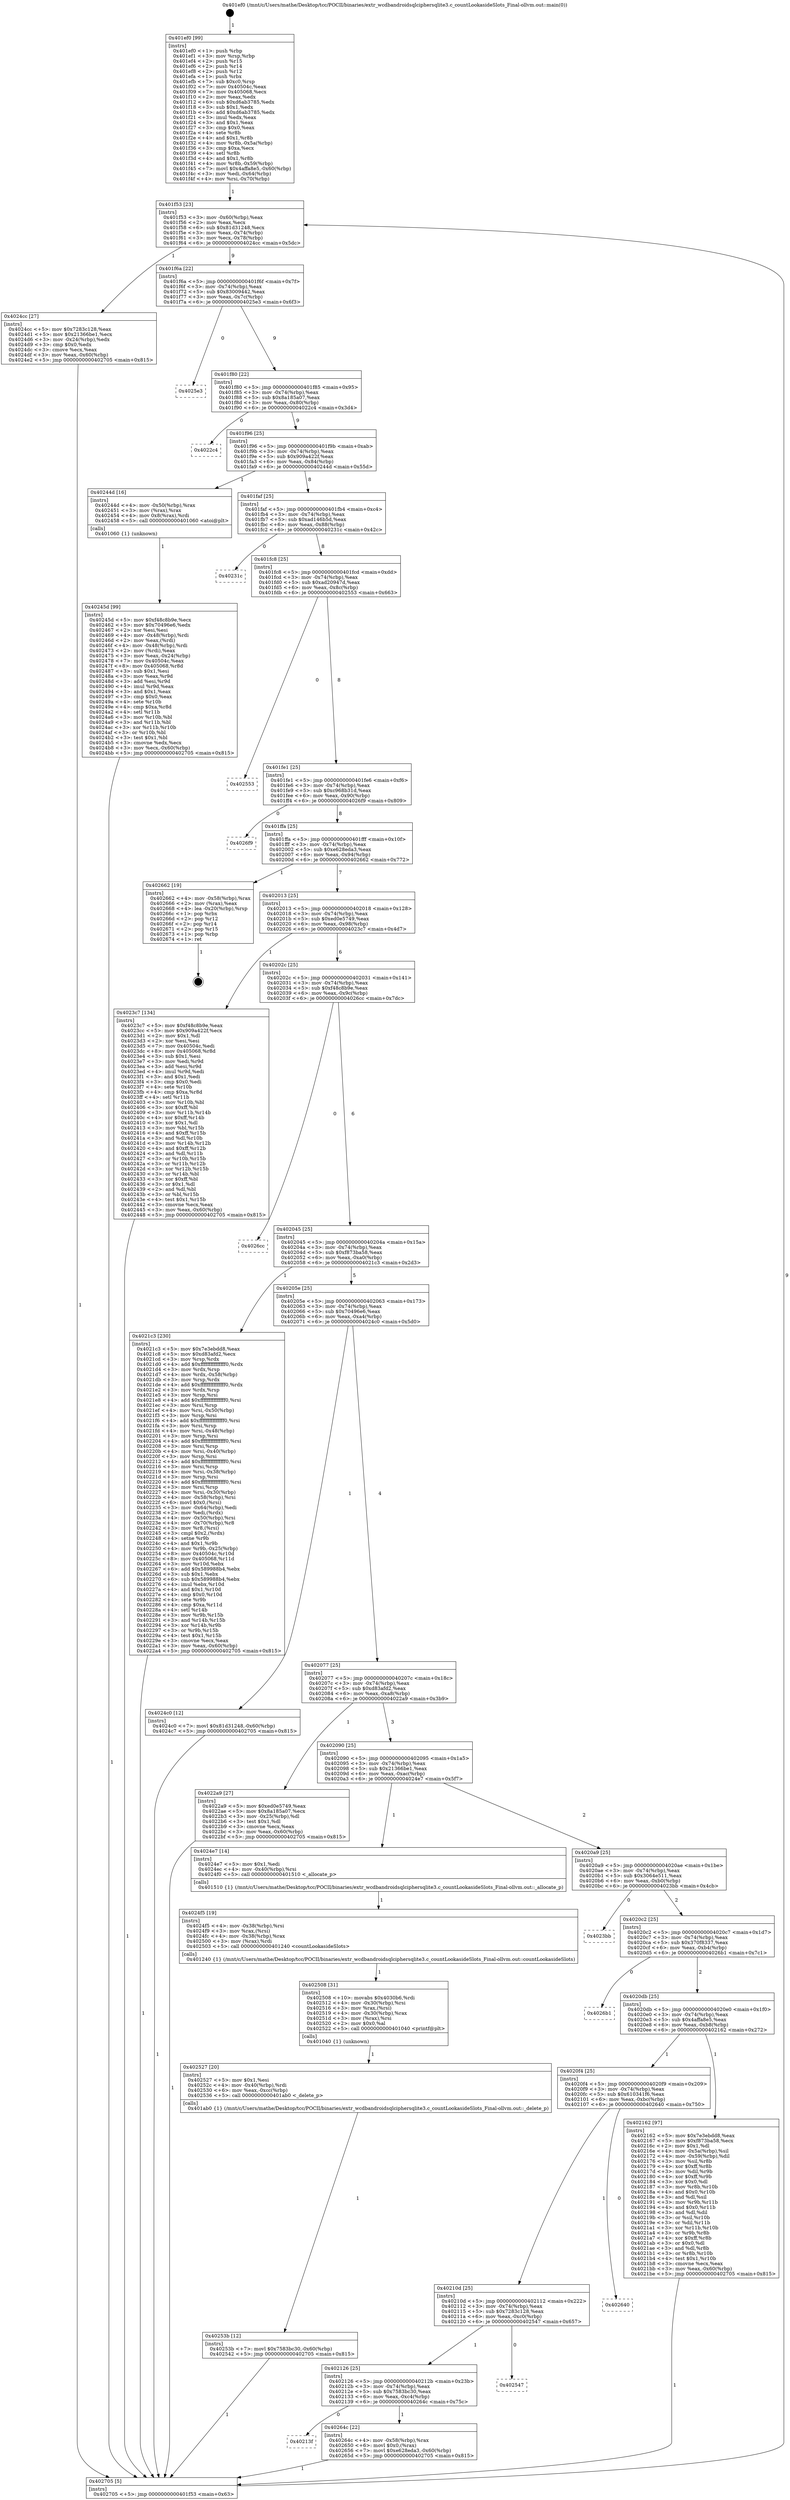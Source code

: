 digraph "0x401ef0" {
  label = "0x401ef0 (/mnt/c/Users/mathe/Desktop/tcc/POCII/binaries/extr_wcdbandroidsqlciphersqlite3.c_countLookasideSlots_Final-ollvm.out::main(0))"
  labelloc = "t"
  node[shape=record]

  Entry [label="",width=0.3,height=0.3,shape=circle,fillcolor=black,style=filled]
  "0x401f53" [label="{
     0x401f53 [23]\l
     | [instrs]\l
     &nbsp;&nbsp;0x401f53 \<+3\>: mov -0x60(%rbp),%eax\l
     &nbsp;&nbsp;0x401f56 \<+2\>: mov %eax,%ecx\l
     &nbsp;&nbsp;0x401f58 \<+6\>: sub $0x81d31248,%ecx\l
     &nbsp;&nbsp;0x401f5e \<+3\>: mov %eax,-0x74(%rbp)\l
     &nbsp;&nbsp;0x401f61 \<+3\>: mov %ecx,-0x78(%rbp)\l
     &nbsp;&nbsp;0x401f64 \<+6\>: je 00000000004024cc \<main+0x5dc\>\l
  }"]
  "0x4024cc" [label="{
     0x4024cc [27]\l
     | [instrs]\l
     &nbsp;&nbsp;0x4024cc \<+5\>: mov $0x7283c128,%eax\l
     &nbsp;&nbsp;0x4024d1 \<+5\>: mov $0x21366be1,%ecx\l
     &nbsp;&nbsp;0x4024d6 \<+3\>: mov -0x24(%rbp),%edx\l
     &nbsp;&nbsp;0x4024d9 \<+3\>: cmp $0x0,%edx\l
     &nbsp;&nbsp;0x4024dc \<+3\>: cmove %ecx,%eax\l
     &nbsp;&nbsp;0x4024df \<+3\>: mov %eax,-0x60(%rbp)\l
     &nbsp;&nbsp;0x4024e2 \<+5\>: jmp 0000000000402705 \<main+0x815\>\l
  }"]
  "0x401f6a" [label="{
     0x401f6a [22]\l
     | [instrs]\l
     &nbsp;&nbsp;0x401f6a \<+5\>: jmp 0000000000401f6f \<main+0x7f\>\l
     &nbsp;&nbsp;0x401f6f \<+3\>: mov -0x74(%rbp),%eax\l
     &nbsp;&nbsp;0x401f72 \<+5\>: sub $0x83009442,%eax\l
     &nbsp;&nbsp;0x401f77 \<+3\>: mov %eax,-0x7c(%rbp)\l
     &nbsp;&nbsp;0x401f7a \<+6\>: je 00000000004025e3 \<main+0x6f3\>\l
  }"]
  Exit [label="",width=0.3,height=0.3,shape=circle,fillcolor=black,style=filled,peripheries=2]
  "0x4025e3" [label="{
     0x4025e3\l
  }", style=dashed]
  "0x401f80" [label="{
     0x401f80 [22]\l
     | [instrs]\l
     &nbsp;&nbsp;0x401f80 \<+5\>: jmp 0000000000401f85 \<main+0x95\>\l
     &nbsp;&nbsp;0x401f85 \<+3\>: mov -0x74(%rbp),%eax\l
     &nbsp;&nbsp;0x401f88 \<+5\>: sub $0x8a185a07,%eax\l
     &nbsp;&nbsp;0x401f8d \<+3\>: mov %eax,-0x80(%rbp)\l
     &nbsp;&nbsp;0x401f90 \<+6\>: je 00000000004022c4 \<main+0x3d4\>\l
  }"]
  "0x40213f" [label="{
     0x40213f\l
  }", style=dashed]
  "0x4022c4" [label="{
     0x4022c4\l
  }", style=dashed]
  "0x401f96" [label="{
     0x401f96 [25]\l
     | [instrs]\l
     &nbsp;&nbsp;0x401f96 \<+5\>: jmp 0000000000401f9b \<main+0xab\>\l
     &nbsp;&nbsp;0x401f9b \<+3\>: mov -0x74(%rbp),%eax\l
     &nbsp;&nbsp;0x401f9e \<+5\>: sub $0x909a422f,%eax\l
     &nbsp;&nbsp;0x401fa3 \<+6\>: mov %eax,-0x84(%rbp)\l
     &nbsp;&nbsp;0x401fa9 \<+6\>: je 000000000040244d \<main+0x55d\>\l
  }"]
  "0x40264c" [label="{
     0x40264c [22]\l
     | [instrs]\l
     &nbsp;&nbsp;0x40264c \<+4\>: mov -0x58(%rbp),%rax\l
     &nbsp;&nbsp;0x402650 \<+6\>: movl $0x0,(%rax)\l
     &nbsp;&nbsp;0x402656 \<+7\>: movl $0xe628eda3,-0x60(%rbp)\l
     &nbsp;&nbsp;0x40265d \<+5\>: jmp 0000000000402705 \<main+0x815\>\l
  }"]
  "0x40244d" [label="{
     0x40244d [16]\l
     | [instrs]\l
     &nbsp;&nbsp;0x40244d \<+4\>: mov -0x50(%rbp),%rax\l
     &nbsp;&nbsp;0x402451 \<+3\>: mov (%rax),%rax\l
     &nbsp;&nbsp;0x402454 \<+4\>: mov 0x8(%rax),%rdi\l
     &nbsp;&nbsp;0x402458 \<+5\>: call 0000000000401060 \<atoi@plt\>\l
     | [calls]\l
     &nbsp;&nbsp;0x401060 \{1\} (unknown)\l
  }"]
  "0x401faf" [label="{
     0x401faf [25]\l
     | [instrs]\l
     &nbsp;&nbsp;0x401faf \<+5\>: jmp 0000000000401fb4 \<main+0xc4\>\l
     &nbsp;&nbsp;0x401fb4 \<+3\>: mov -0x74(%rbp),%eax\l
     &nbsp;&nbsp;0x401fb7 \<+5\>: sub $0xad146b5d,%eax\l
     &nbsp;&nbsp;0x401fbc \<+6\>: mov %eax,-0x88(%rbp)\l
     &nbsp;&nbsp;0x401fc2 \<+6\>: je 000000000040231c \<main+0x42c\>\l
  }"]
  "0x402126" [label="{
     0x402126 [25]\l
     | [instrs]\l
     &nbsp;&nbsp;0x402126 \<+5\>: jmp 000000000040212b \<main+0x23b\>\l
     &nbsp;&nbsp;0x40212b \<+3\>: mov -0x74(%rbp),%eax\l
     &nbsp;&nbsp;0x40212e \<+5\>: sub $0x7583bc30,%eax\l
     &nbsp;&nbsp;0x402133 \<+6\>: mov %eax,-0xc4(%rbp)\l
     &nbsp;&nbsp;0x402139 \<+6\>: je 000000000040264c \<main+0x75c\>\l
  }"]
  "0x40231c" [label="{
     0x40231c\l
  }", style=dashed]
  "0x401fc8" [label="{
     0x401fc8 [25]\l
     | [instrs]\l
     &nbsp;&nbsp;0x401fc8 \<+5\>: jmp 0000000000401fcd \<main+0xdd\>\l
     &nbsp;&nbsp;0x401fcd \<+3\>: mov -0x74(%rbp),%eax\l
     &nbsp;&nbsp;0x401fd0 \<+5\>: sub $0xad20947d,%eax\l
     &nbsp;&nbsp;0x401fd5 \<+6\>: mov %eax,-0x8c(%rbp)\l
     &nbsp;&nbsp;0x401fdb \<+6\>: je 0000000000402553 \<main+0x663\>\l
  }"]
  "0x402547" [label="{
     0x402547\l
  }", style=dashed]
  "0x402553" [label="{
     0x402553\l
  }", style=dashed]
  "0x401fe1" [label="{
     0x401fe1 [25]\l
     | [instrs]\l
     &nbsp;&nbsp;0x401fe1 \<+5\>: jmp 0000000000401fe6 \<main+0xf6\>\l
     &nbsp;&nbsp;0x401fe6 \<+3\>: mov -0x74(%rbp),%eax\l
     &nbsp;&nbsp;0x401fe9 \<+5\>: sub $0xc968b31d,%eax\l
     &nbsp;&nbsp;0x401fee \<+6\>: mov %eax,-0x90(%rbp)\l
     &nbsp;&nbsp;0x401ff4 \<+6\>: je 00000000004026f9 \<main+0x809\>\l
  }"]
  "0x40210d" [label="{
     0x40210d [25]\l
     | [instrs]\l
     &nbsp;&nbsp;0x40210d \<+5\>: jmp 0000000000402112 \<main+0x222\>\l
     &nbsp;&nbsp;0x402112 \<+3\>: mov -0x74(%rbp),%eax\l
     &nbsp;&nbsp;0x402115 \<+5\>: sub $0x7283c128,%eax\l
     &nbsp;&nbsp;0x40211a \<+6\>: mov %eax,-0xc0(%rbp)\l
     &nbsp;&nbsp;0x402120 \<+6\>: je 0000000000402547 \<main+0x657\>\l
  }"]
  "0x4026f9" [label="{
     0x4026f9\l
  }", style=dashed]
  "0x401ffa" [label="{
     0x401ffa [25]\l
     | [instrs]\l
     &nbsp;&nbsp;0x401ffa \<+5\>: jmp 0000000000401fff \<main+0x10f\>\l
     &nbsp;&nbsp;0x401fff \<+3\>: mov -0x74(%rbp),%eax\l
     &nbsp;&nbsp;0x402002 \<+5\>: sub $0xe628eda3,%eax\l
     &nbsp;&nbsp;0x402007 \<+6\>: mov %eax,-0x94(%rbp)\l
     &nbsp;&nbsp;0x40200d \<+6\>: je 0000000000402662 \<main+0x772\>\l
  }"]
  "0x402640" [label="{
     0x402640\l
  }", style=dashed]
  "0x402662" [label="{
     0x402662 [19]\l
     | [instrs]\l
     &nbsp;&nbsp;0x402662 \<+4\>: mov -0x58(%rbp),%rax\l
     &nbsp;&nbsp;0x402666 \<+2\>: mov (%rax),%eax\l
     &nbsp;&nbsp;0x402668 \<+4\>: lea -0x20(%rbp),%rsp\l
     &nbsp;&nbsp;0x40266c \<+1\>: pop %rbx\l
     &nbsp;&nbsp;0x40266d \<+2\>: pop %r12\l
     &nbsp;&nbsp;0x40266f \<+2\>: pop %r14\l
     &nbsp;&nbsp;0x402671 \<+2\>: pop %r15\l
     &nbsp;&nbsp;0x402673 \<+1\>: pop %rbp\l
     &nbsp;&nbsp;0x402674 \<+1\>: ret\l
  }"]
  "0x402013" [label="{
     0x402013 [25]\l
     | [instrs]\l
     &nbsp;&nbsp;0x402013 \<+5\>: jmp 0000000000402018 \<main+0x128\>\l
     &nbsp;&nbsp;0x402018 \<+3\>: mov -0x74(%rbp),%eax\l
     &nbsp;&nbsp;0x40201b \<+5\>: sub $0xed0e5749,%eax\l
     &nbsp;&nbsp;0x402020 \<+6\>: mov %eax,-0x98(%rbp)\l
     &nbsp;&nbsp;0x402026 \<+6\>: je 00000000004023c7 \<main+0x4d7\>\l
  }"]
  "0x40253b" [label="{
     0x40253b [12]\l
     | [instrs]\l
     &nbsp;&nbsp;0x40253b \<+7\>: movl $0x7583bc30,-0x60(%rbp)\l
     &nbsp;&nbsp;0x402542 \<+5\>: jmp 0000000000402705 \<main+0x815\>\l
  }"]
  "0x4023c7" [label="{
     0x4023c7 [134]\l
     | [instrs]\l
     &nbsp;&nbsp;0x4023c7 \<+5\>: mov $0xf48c8b9e,%eax\l
     &nbsp;&nbsp;0x4023cc \<+5\>: mov $0x909a422f,%ecx\l
     &nbsp;&nbsp;0x4023d1 \<+2\>: mov $0x1,%dl\l
     &nbsp;&nbsp;0x4023d3 \<+2\>: xor %esi,%esi\l
     &nbsp;&nbsp;0x4023d5 \<+7\>: mov 0x40504c,%edi\l
     &nbsp;&nbsp;0x4023dc \<+8\>: mov 0x405068,%r8d\l
     &nbsp;&nbsp;0x4023e4 \<+3\>: sub $0x1,%esi\l
     &nbsp;&nbsp;0x4023e7 \<+3\>: mov %edi,%r9d\l
     &nbsp;&nbsp;0x4023ea \<+3\>: add %esi,%r9d\l
     &nbsp;&nbsp;0x4023ed \<+4\>: imul %r9d,%edi\l
     &nbsp;&nbsp;0x4023f1 \<+3\>: and $0x1,%edi\l
     &nbsp;&nbsp;0x4023f4 \<+3\>: cmp $0x0,%edi\l
     &nbsp;&nbsp;0x4023f7 \<+4\>: sete %r10b\l
     &nbsp;&nbsp;0x4023fb \<+4\>: cmp $0xa,%r8d\l
     &nbsp;&nbsp;0x4023ff \<+4\>: setl %r11b\l
     &nbsp;&nbsp;0x402403 \<+3\>: mov %r10b,%bl\l
     &nbsp;&nbsp;0x402406 \<+3\>: xor $0xff,%bl\l
     &nbsp;&nbsp;0x402409 \<+3\>: mov %r11b,%r14b\l
     &nbsp;&nbsp;0x40240c \<+4\>: xor $0xff,%r14b\l
     &nbsp;&nbsp;0x402410 \<+3\>: xor $0x1,%dl\l
     &nbsp;&nbsp;0x402413 \<+3\>: mov %bl,%r15b\l
     &nbsp;&nbsp;0x402416 \<+4\>: and $0xff,%r15b\l
     &nbsp;&nbsp;0x40241a \<+3\>: and %dl,%r10b\l
     &nbsp;&nbsp;0x40241d \<+3\>: mov %r14b,%r12b\l
     &nbsp;&nbsp;0x402420 \<+4\>: and $0xff,%r12b\l
     &nbsp;&nbsp;0x402424 \<+3\>: and %dl,%r11b\l
     &nbsp;&nbsp;0x402427 \<+3\>: or %r10b,%r15b\l
     &nbsp;&nbsp;0x40242a \<+3\>: or %r11b,%r12b\l
     &nbsp;&nbsp;0x40242d \<+3\>: xor %r12b,%r15b\l
     &nbsp;&nbsp;0x402430 \<+3\>: or %r14b,%bl\l
     &nbsp;&nbsp;0x402433 \<+3\>: xor $0xff,%bl\l
     &nbsp;&nbsp;0x402436 \<+3\>: or $0x1,%dl\l
     &nbsp;&nbsp;0x402439 \<+2\>: and %dl,%bl\l
     &nbsp;&nbsp;0x40243b \<+3\>: or %bl,%r15b\l
     &nbsp;&nbsp;0x40243e \<+4\>: test $0x1,%r15b\l
     &nbsp;&nbsp;0x402442 \<+3\>: cmovne %ecx,%eax\l
     &nbsp;&nbsp;0x402445 \<+3\>: mov %eax,-0x60(%rbp)\l
     &nbsp;&nbsp;0x402448 \<+5\>: jmp 0000000000402705 \<main+0x815\>\l
  }"]
  "0x40202c" [label="{
     0x40202c [25]\l
     | [instrs]\l
     &nbsp;&nbsp;0x40202c \<+5\>: jmp 0000000000402031 \<main+0x141\>\l
     &nbsp;&nbsp;0x402031 \<+3\>: mov -0x74(%rbp),%eax\l
     &nbsp;&nbsp;0x402034 \<+5\>: sub $0xf48c8b9e,%eax\l
     &nbsp;&nbsp;0x402039 \<+6\>: mov %eax,-0x9c(%rbp)\l
     &nbsp;&nbsp;0x40203f \<+6\>: je 00000000004026cc \<main+0x7dc\>\l
  }"]
  "0x402527" [label="{
     0x402527 [20]\l
     | [instrs]\l
     &nbsp;&nbsp;0x402527 \<+5\>: mov $0x1,%esi\l
     &nbsp;&nbsp;0x40252c \<+4\>: mov -0x40(%rbp),%rdi\l
     &nbsp;&nbsp;0x402530 \<+6\>: mov %eax,-0xcc(%rbp)\l
     &nbsp;&nbsp;0x402536 \<+5\>: call 0000000000401ab0 \<_delete_p\>\l
     | [calls]\l
     &nbsp;&nbsp;0x401ab0 \{1\} (/mnt/c/Users/mathe/Desktop/tcc/POCII/binaries/extr_wcdbandroidsqlciphersqlite3.c_countLookasideSlots_Final-ollvm.out::_delete_p)\l
  }"]
  "0x4026cc" [label="{
     0x4026cc\l
  }", style=dashed]
  "0x402045" [label="{
     0x402045 [25]\l
     | [instrs]\l
     &nbsp;&nbsp;0x402045 \<+5\>: jmp 000000000040204a \<main+0x15a\>\l
     &nbsp;&nbsp;0x40204a \<+3\>: mov -0x74(%rbp),%eax\l
     &nbsp;&nbsp;0x40204d \<+5\>: sub $0xf873ba58,%eax\l
     &nbsp;&nbsp;0x402052 \<+6\>: mov %eax,-0xa0(%rbp)\l
     &nbsp;&nbsp;0x402058 \<+6\>: je 00000000004021c3 \<main+0x2d3\>\l
  }"]
  "0x402508" [label="{
     0x402508 [31]\l
     | [instrs]\l
     &nbsp;&nbsp;0x402508 \<+10\>: movabs $0x4030b6,%rdi\l
     &nbsp;&nbsp;0x402512 \<+4\>: mov -0x30(%rbp),%rsi\l
     &nbsp;&nbsp;0x402516 \<+3\>: mov %rax,(%rsi)\l
     &nbsp;&nbsp;0x402519 \<+4\>: mov -0x30(%rbp),%rax\l
     &nbsp;&nbsp;0x40251d \<+3\>: mov (%rax),%rsi\l
     &nbsp;&nbsp;0x402520 \<+2\>: mov $0x0,%al\l
     &nbsp;&nbsp;0x402522 \<+5\>: call 0000000000401040 \<printf@plt\>\l
     | [calls]\l
     &nbsp;&nbsp;0x401040 \{1\} (unknown)\l
  }"]
  "0x4021c3" [label="{
     0x4021c3 [230]\l
     | [instrs]\l
     &nbsp;&nbsp;0x4021c3 \<+5\>: mov $0x7e3ebdd8,%eax\l
     &nbsp;&nbsp;0x4021c8 \<+5\>: mov $0xd83afd2,%ecx\l
     &nbsp;&nbsp;0x4021cd \<+3\>: mov %rsp,%rdx\l
     &nbsp;&nbsp;0x4021d0 \<+4\>: add $0xfffffffffffffff0,%rdx\l
     &nbsp;&nbsp;0x4021d4 \<+3\>: mov %rdx,%rsp\l
     &nbsp;&nbsp;0x4021d7 \<+4\>: mov %rdx,-0x58(%rbp)\l
     &nbsp;&nbsp;0x4021db \<+3\>: mov %rsp,%rdx\l
     &nbsp;&nbsp;0x4021de \<+4\>: add $0xfffffffffffffff0,%rdx\l
     &nbsp;&nbsp;0x4021e2 \<+3\>: mov %rdx,%rsp\l
     &nbsp;&nbsp;0x4021e5 \<+3\>: mov %rsp,%rsi\l
     &nbsp;&nbsp;0x4021e8 \<+4\>: add $0xfffffffffffffff0,%rsi\l
     &nbsp;&nbsp;0x4021ec \<+3\>: mov %rsi,%rsp\l
     &nbsp;&nbsp;0x4021ef \<+4\>: mov %rsi,-0x50(%rbp)\l
     &nbsp;&nbsp;0x4021f3 \<+3\>: mov %rsp,%rsi\l
     &nbsp;&nbsp;0x4021f6 \<+4\>: add $0xfffffffffffffff0,%rsi\l
     &nbsp;&nbsp;0x4021fa \<+3\>: mov %rsi,%rsp\l
     &nbsp;&nbsp;0x4021fd \<+4\>: mov %rsi,-0x48(%rbp)\l
     &nbsp;&nbsp;0x402201 \<+3\>: mov %rsp,%rsi\l
     &nbsp;&nbsp;0x402204 \<+4\>: add $0xfffffffffffffff0,%rsi\l
     &nbsp;&nbsp;0x402208 \<+3\>: mov %rsi,%rsp\l
     &nbsp;&nbsp;0x40220b \<+4\>: mov %rsi,-0x40(%rbp)\l
     &nbsp;&nbsp;0x40220f \<+3\>: mov %rsp,%rsi\l
     &nbsp;&nbsp;0x402212 \<+4\>: add $0xfffffffffffffff0,%rsi\l
     &nbsp;&nbsp;0x402216 \<+3\>: mov %rsi,%rsp\l
     &nbsp;&nbsp;0x402219 \<+4\>: mov %rsi,-0x38(%rbp)\l
     &nbsp;&nbsp;0x40221d \<+3\>: mov %rsp,%rsi\l
     &nbsp;&nbsp;0x402220 \<+4\>: add $0xfffffffffffffff0,%rsi\l
     &nbsp;&nbsp;0x402224 \<+3\>: mov %rsi,%rsp\l
     &nbsp;&nbsp;0x402227 \<+4\>: mov %rsi,-0x30(%rbp)\l
     &nbsp;&nbsp;0x40222b \<+4\>: mov -0x58(%rbp),%rsi\l
     &nbsp;&nbsp;0x40222f \<+6\>: movl $0x0,(%rsi)\l
     &nbsp;&nbsp;0x402235 \<+3\>: mov -0x64(%rbp),%edi\l
     &nbsp;&nbsp;0x402238 \<+2\>: mov %edi,(%rdx)\l
     &nbsp;&nbsp;0x40223a \<+4\>: mov -0x50(%rbp),%rsi\l
     &nbsp;&nbsp;0x40223e \<+4\>: mov -0x70(%rbp),%r8\l
     &nbsp;&nbsp;0x402242 \<+3\>: mov %r8,(%rsi)\l
     &nbsp;&nbsp;0x402245 \<+3\>: cmpl $0x2,(%rdx)\l
     &nbsp;&nbsp;0x402248 \<+4\>: setne %r9b\l
     &nbsp;&nbsp;0x40224c \<+4\>: and $0x1,%r9b\l
     &nbsp;&nbsp;0x402250 \<+4\>: mov %r9b,-0x25(%rbp)\l
     &nbsp;&nbsp;0x402254 \<+8\>: mov 0x40504c,%r10d\l
     &nbsp;&nbsp;0x40225c \<+8\>: mov 0x405068,%r11d\l
     &nbsp;&nbsp;0x402264 \<+3\>: mov %r10d,%ebx\l
     &nbsp;&nbsp;0x402267 \<+6\>: add $0x589988b4,%ebx\l
     &nbsp;&nbsp;0x40226d \<+3\>: sub $0x1,%ebx\l
     &nbsp;&nbsp;0x402270 \<+6\>: sub $0x589988b4,%ebx\l
     &nbsp;&nbsp;0x402276 \<+4\>: imul %ebx,%r10d\l
     &nbsp;&nbsp;0x40227a \<+4\>: and $0x1,%r10d\l
     &nbsp;&nbsp;0x40227e \<+4\>: cmp $0x0,%r10d\l
     &nbsp;&nbsp;0x402282 \<+4\>: sete %r9b\l
     &nbsp;&nbsp;0x402286 \<+4\>: cmp $0xa,%r11d\l
     &nbsp;&nbsp;0x40228a \<+4\>: setl %r14b\l
     &nbsp;&nbsp;0x40228e \<+3\>: mov %r9b,%r15b\l
     &nbsp;&nbsp;0x402291 \<+3\>: and %r14b,%r15b\l
     &nbsp;&nbsp;0x402294 \<+3\>: xor %r14b,%r9b\l
     &nbsp;&nbsp;0x402297 \<+3\>: or %r9b,%r15b\l
     &nbsp;&nbsp;0x40229a \<+4\>: test $0x1,%r15b\l
     &nbsp;&nbsp;0x40229e \<+3\>: cmovne %ecx,%eax\l
     &nbsp;&nbsp;0x4022a1 \<+3\>: mov %eax,-0x60(%rbp)\l
     &nbsp;&nbsp;0x4022a4 \<+5\>: jmp 0000000000402705 \<main+0x815\>\l
  }"]
  "0x40205e" [label="{
     0x40205e [25]\l
     | [instrs]\l
     &nbsp;&nbsp;0x40205e \<+5\>: jmp 0000000000402063 \<main+0x173\>\l
     &nbsp;&nbsp;0x402063 \<+3\>: mov -0x74(%rbp),%eax\l
     &nbsp;&nbsp;0x402066 \<+5\>: sub $0x70496e6,%eax\l
     &nbsp;&nbsp;0x40206b \<+6\>: mov %eax,-0xa4(%rbp)\l
     &nbsp;&nbsp;0x402071 \<+6\>: je 00000000004024c0 \<main+0x5d0\>\l
  }"]
  "0x4024f5" [label="{
     0x4024f5 [19]\l
     | [instrs]\l
     &nbsp;&nbsp;0x4024f5 \<+4\>: mov -0x38(%rbp),%rsi\l
     &nbsp;&nbsp;0x4024f9 \<+3\>: mov %rax,(%rsi)\l
     &nbsp;&nbsp;0x4024fc \<+4\>: mov -0x38(%rbp),%rax\l
     &nbsp;&nbsp;0x402500 \<+3\>: mov (%rax),%rdi\l
     &nbsp;&nbsp;0x402503 \<+5\>: call 0000000000401240 \<countLookasideSlots\>\l
     | [calls]\l
     &nbsp;&nbsp;0x401240 \{1\} (/mnt/c/Users/mathe/Desktop/tcc/POCII/binaries/extr_wcdbandroidsqlciphersqlite3.c_countLookasideSlots_Final-ollvm.out::countLookasideSlots)\l
  }"]
  "0x4024c0" [label="{
     0x4024c0 [12]\l
     | [instrs]\l
     &nbsp;&nbsp;0x4024c0 \<+7\>: movl $0x81d31248,-0x60(%rbp)\l
     &nbsp;&nbsp;0x4024c7 \<+5\>: jmp 0000000000402705 \<main+0x815\>\l
  }"]
  "0x402077" [label="{
     0x402077 [25]\l
     | [instrs]\l
     &nbsp;&nbsp;0x402077 \<+5\>: jmp 000000000040207c \<main+0x18c\>\l
     &nbsp;&nbsp;0x40207c \<+3\>: mov -0x74(%rbp),%eax\l
     &nbsp;&nbsp;0x40207f \<+5\>: sub $0xd83afd2,%eax\l
     &nbsp;&nbsp;0x402084 \<+6\>: mov %eax,-0xa8(%rbp)\l
     &nbsp;&nbsp;0x40208a \<+6\>: je 00000000004022a9 \<main+0x3b9\>\l
  }"]
  "0x40245d" [label="{
     0x40245d [99]\l
     | [instrs]\l
     &nbsp;&nbsp;0x40245d \<+5\>: mov $0xf48c8b9e,%ecx\l
     &nbsp;&nbsp;0x402462 \<+5\>: mov $0x70496e6,%edx\l
     &nbsp;&nbsp;0x402467 \<+2\>: xor %esi,%esi\l
     &nbsp;&nbsp;0x402469 \<+4\>: mov -0x48(%rbp),%rdi\l
     &nbsp;&nbsp;0x40246d \<+2\>: mov %eax,(%rdi)\l
     &nbsp;&nbsp;0x40246f \<+4\>: mov -0x48(%rbp),%rdi\l
     &nbsp;&nbsp;0x402473 \<+2\>: mov (%rdi),%eax\l
     &nbsp;&nbsp;0x402475 \<+3\>: mov %eax,-0x24(%rbp)\l
     &nbsp;&nbsp;0x402478 \<+7\>: mov 0x40504c,%eax\l
     &nbsp;&nbsp;0x40247f \<+8\>: mov 0x405068,%r8d\l
     &nbsp;&nbsp;0x402487 \<+3\>: sub $0x1,%esi\l
     &nbsp;&nbsp;0x40248a \<+3\>: mov %eax,%r9d\l
     &nbsp;&nbsp;0x40248d \<+3\>: add %esi,%r9d\l
     &nbsp;&nbsp;0x402490 \<+4\>: imul %r9d,%eax\l
     &nbsp;&nbsp;0x402494 \<+3\>: and $0x1,%eax\l
     &nbsp;&nbsp;0x402497 \<+3\>: cmp $0x0,%eax\l
     &nbsp;&nbsp;0x40249a \<+4\>: sete %r10b\l
     &nbsp;&nbsp;0x40249e \<+4\>: cmp $0xa,%r8d\l
     &nbsp;&nbsp;0x4024a2 \<+4\>: setl %r11b\l
     &nbsp;&nbsp;0x4024a6 \<+3\>: mov %r10b,%bl\l
     &nbsp;&nbsp;0x4024a9 \<+3\>: and %r11b,%bl\l
     &nbsp;&nbsp;0x4024ac \<+3\>: xor %r11b,%r10b\l
     &nbsp;&nbsp;0x4024af \<+3\>: or %r10b,%bl\l
     &nbsp;&nbsp;0x4024b2 \<+3\>: test $0x1,%bl\l
     &nbsp;&nbsp;0x4024b5 \<+3\>: cmovne %edx,%ecx\l
     &nbsp;&nbsp;0x4024b8 \<+3\>: mov %ecx,-0x60(%rbp)\l
     &nbsp;&nbsp;0x4024bb \<+5\>: jmp 0000000000402705 \<main+0x815\>\l
  }"]
  "0x4022a9" [label="{
     0x4022a9 [27]\l
     | [instrs]\l
     &nbsp;&nbsp;0x4022a9 \<+5\>: mov $0xed0e5749,%eax\l
     &nbsp;&nbsp;0x4022ae \<+5\>: mov $0x8a185a07,%ecx\l
     &nbsp;&nbsp;0x4022b3 \<+3\>: mov -0x25(%rbp),%dl\l
     &nbsp;&nbsp;0x4022b6 \<+3\>: test $0x1,%dl\l
     &nbsp;&nbsp;0x4022b9 \<+3\>: cmovne %ecx,%eax\l
     &nbsp;&nbsp;0x4022bc \<+3\>: mov %eax,-0x60(%rbp)\l
     &nbsp;&nbsp;0x4022bf \<+5\>: jmp 0000000000402705 \<main+0x815\>\l
  }"]
  "0x402090" [label="{
     0x402090 [25]\l
     | [instrs]\l
     &nbsp;&nbsp;0x402090 \<+5\>: jmp 0000000000402095 \<main+0x1a5\>\l
     &nbsp;&nbsp;0x402095 \<+3\>: mov -0x74(%rbp),%eax\l
     &nbsp;&nbsp;0x402098 \<+5\>: sub $0x21366be1,%eax\l
     &nbsp;&nbsp;0x40209d \<+6\>: mov %eax,-0xac(%rbp)\l
     &nbsp;&nbsp;0x4020a3 \<+6\>: je 00000000004024e7 \<main+0x5f7\>\l
  }"]
  "0x401ef0" [label="{
     0x401ef0 [99]\l
     | [instrs]\l
     &nbsp;&nbsp;0x401ef0 \<+1\>: push %rbp\l
     &nbsp;&nbsp;0x401ef1 \<+3\>: mov %rsp,%rbp\l
     &nbsp;&nbsp;0x401ef4 \<+2\>: push %r15\l
     &nbsp;&nbsp;0x401ef6 \<+2\>: push %r14\l
     &nbsp;&nbsp;0x401ef8 \<+2\>: push %r12\l
     &nbsp;&nbsp;0x401efa \<+1\>: push %rbx\l
     &nbsp;&nbsp;0x401efb \<+7\>: sub $0xc0,%rsp\l
     &nbsp;&nbsp;0x401f02 \<+7\>: mov 0x40504c,%eax\l
     &nbsp;&nbsp;0x401f09 \<+7\>: mov 0x405068,%ecx\l
     &nbsp;&nbsp;0x401f10 \<+2\>: mov %eax,%edx\l
     &nbsp;&nbsp;0x401f12 \<+6\>: sub $0xd6ab3785,%edx\l
     &nbsp;&nbsp;0x401f18 \<+3\>: sub $0x1,%edx\l
     &nbsp;&nbsp;0x401f1b \<+6\>: add $0xd6ab3785,%edx\l
     &nbsp;&nbsp;0x401f21 \<+3\>: imul %edx,%eax\l
     &nbsp;&nbsp;0x401f24 \<+3\>: and $0x1,%eax\l
     &nbsp;&nbsp;0x401f27 \<+3\>: cmp $0x0,%eax\l
     &nbsp;&nbsp;0x401f2a \<+4\>: sete %r8b\l
     &nbsp;&nbsp;0x401f2e \<+4\>: and $0x1,%r8b\l
     &nbsp;&nbsp;0x401f32 \<+4\>: mov %r8b,-0x5a(%rbp)\l
     &nbsp;&nbsp;0x401f36 \<+3\>: cmp $0xa,%ecx\l
     &nbsp;&nbsp;0x401f39 \<+4\>: setl %r8b\l
     &nbsp;&nbsp;0x401f3d \<+4\>: and $0x1,%r8b\l
     &nbsp;&nbsp;0x401f41 \<+4\>: mov %r8b,-0x59(%rbp)\l
     &nbsp;&nbsp;0x401f45 \<+7\>: movl $0x4affa8e5,-0x60(%rbp)\l
     &nbsp;&nbsp;0x401f4c \<+3\>: mov %edi,-0x64(%rbp)\l
     &nbsp;&nbsp;0x401f4f \<+4\>: mov %rsi,-0x70(%rbp)\l
  }"]
  "0x4024e7" [label="{
     0x4024e7 [14]\l
     | [instrs]\l
     &nbsp;&nbsp;0x4024e7 \<+5\>: mov $0x1,%edi\l
     &nbsp;&nbsp;0x4024ec \<+4\>: mov -0x40(%rbp),%rsi\l
     &nbsp;&nbsp;0x4024f0 \<+5\>: call 0000000000401510 \<_allocate_p\>\l
     | [calls]\l
     &nbsp;&nbsp;0x401510 \{1\} (/mnt/c/Users/mathe/Desktop/tcc/POCII/binaries/extr_wcdbandroidsqlciphersqlite3.c_countLookasideSlots_Final-ollvm.out::_allocate_p)\l
  }"]
  "0x4020a9" [label="{
     0x4020a9 [25]\l
     | [instrs]\l
     &nbsp;&nbsp;0x4020a9 \<+5\>: jmp 00000000004020ae \<main+0x1be\>\l
     &nbsp;&nbsp;0x4020ae \<+3\>: mov -0x74(%rbp),%eax\l
     &nbsp;&nbsp;0x4020b1 \<+5\>: sub $0x3064e511,%eax\l
     &nbsp;&nbsp;0x4020b6 \<+6\>: mov %eax,-0xb0(%rbp)\l
     &nbsp;&nbsp;0x4020bc \<+6\>: je 00000000004023bb \<main+0x4cb\>\l
  }"]
  "0x402705" [label="{
     0x402705 [5]\l
     | [instrs]\l
     &nbsp;&nbsp;0x402705 \<+5\>: jmp 0000000000401f53 \<main+0x63\>\l
  }"]
  "0x4023bb" [label="{
     0x4023bb\l
  }", style=dashed]
  "0x4020c2" [label="{
     0x4020c2 [25]\l
     | [instrs]\l
     &nbsp;&nbsp;0x4020c2 \<+5\>: jmp 00000000004020c7 \<main+0x1d7\>\l
     &nbsp;&nbsp;0x4020c7 \<+3\>: mov -0x74(%rbp),%eax\l
     &nbsp;&nbsp;0x4020ca \<+5\>: sub $0x370f8337,%eax\l
     &nbsp;&nbsp;0x4020cf \<+6\>: mov %eax,-0xb4(%rbp)\l
     &nbsp;&nbsp;0x4020d5 \<+6\>: je 00000000004026b1 \<main+0x7c1\>\l
  }"]
  "0x4020f4" [label="{
     0x4020f4 [25]\l
     | [instrs]\l
     &nbsp;&nbsp;0x4020f4 \<+5\>: jmp 00000000004020f9 \<main+0x209\>\l
     &nbsp;&nbsp;0x4020f9 \<+3\>: mov -0x74(%rbp),%eax\l
     &nbsp;&nbsp;0x4020fc \<+5\>: sub $0x610341f6,%eax\l
     &nbsp;&nbsp;0x402101 \<+6\>: mov %eax,-0xbc(%rbp)\l
     &nbsp;&nbsp;0x402107 \<+6\>: je 0000000000402640 \<main+0x750\>\l
  }"]
  "0x4026b1" [label="{
     0x4026b1\l
  }", style=dashed]
  "0x4020db" [label="{
     0x4020db [25]\l
     | [instrs]\l
     &nbsp;&nbsp;0x4020db \<+5\>: jmp 00000000004020e0 \<main+0x1f0\>\l
     &nbsp;&nbsp;0x4020e0 \<+3\>: mov -0x74(%rbp),%eax\l
     &nbsp;&nbsp;0x4020e3 \<+5\>: sub $0x4affa8e5,%eax\l
     &nbsp;&nbsp;0x4020e8 \<+6\>: mov %eax,-0xb8(%rbp)\l
     &nbsp;&nbsp;0x4020ee \<+6\>: je 0000000000402162 \<main+0x272\>\l
  }"]
  "0x402162" [label="{
     0x402162 [97]\l
     | [instrs]\l
     &nbsp;&nbsp;0x402162 \<+5\>: mov $0x7e3ebdd8,%eax\l
     &nbsp;&nbsp;0x402167 \<+5\>: mov $0xf873ba58,%ecx\l
     &nbsp;&nbsp;0x40216c \<+2\>: mov $0x1,%dl\l
     &nbsp;&nbsp;0x40216e \<+4\>: mov -0x5a(%rbp),%sil\l
     &nbsp;&nbsp;0x402172 \<+4\>: mov -0x59(%rbp),%dil\l
     &nbsp;&nbsp;0x402176 \<+3\>: mov %sil,%r8b\l
     &nbsp;&nbsp;0x402179 \<+4\>: xor $0xff,%r8b\l
     &nbsp;&nbsp;0x40217d \<+3\>: mov %dil,%r9b\l
     &nbsp;&nbsp;0x402180 \<+4\>: xor $0xff,%r9b\l
     &nbsp;&nbsp;0x402184 \<+3\>: xor $0x0,%dl\l
     &nbsp;&nbsp;0x402187 \<+3\>: mov %r8b,%r10b\l
     &nbsp;&nbsp;0x40218a \<+4\>: and $0x0,%r10b\l
     &nbsp;&nbsp;0x40218e \<+3\>: and %dl,%sil\l
     &nbsp;&nbsp;0x402191 \<+3\>: mov %r9b,%r11b\l
     &nbsp;&nbsp;0x402194 \<+4\>: and $0x0,%r11b\l
     &nbsp;&nbsp;0x402198 \<+3\>: and %dl,%dil\l
     &nbsp;&nbsp;0x40219b \<+3\>: or %sil,%r10b\l
     &nbsp;&nbsp;0x40219e \<+3\>: or %dil,%r11b\l
     &nbsp;&nbsp;0x4021a1 \<+3\>: xor %r11b,%r10b\l
     &nbsp;&nbsp;0x4021a4 \<+3\>: or %r9b,%r8b\l
     &nbsp;&nbsp;0x4021a7 \<+4\>: xor $0xff,%r8b\l
     &nbsp;&nbsp;0x4021ab \<+3\>: or $0x0,%dl\l
     &nbsp;&nbsp;0x4021ae \<+3\>: and %dl,%r8b\l
     &nbsp;&nbsp;0x4021b1 \<+3\>: or %r8b,%r10b\l
     &nbsp;&nbsp;0x4021b4 \<+4\>: test $0x1,%r10b\l
     &nbsp;&nbsp;0x4021b8 \<+3\>: cmovne %ecx,%eax\l
     &nbsp;&nbsp;0x4021bb \<+3\>: mov %eax,-0x60(%rbp)\l
     &nbsp;&nbsp;0x4021be \<+5\>: jmp 0000000000402705 \<main+0x815\>\l
  }"]
  Entry -> "0x401ef0" [label=" 1"]
  "0x401f53" -> "0x4024cc" [label=" 1"]
  "0x401f53" -> "0x401f6a" [label=" 9"]
  "0x402662" -> Exit [label=" 1"]
  "0x401f6a" -> "0x4025e3" [label=" 0"]
  "0x401f6a" -> "0x401f80" [label=" 9"]
  "0x40264c" -> "0x402705" [label=" 1"]
  "0x401f80" -> "0x4022c4" [label=" 0"]
  "0x401f80" -> "0x401f96" [label=" 9"]
  "0x402126" -> "0x40213f" [label=" 0"]
  "0x401f96" -> "0x40244d" [label=" 1"]
  "0x401f96" -> "0x401faf" [label=" 8"]
  "0x402126" -> "0x40264c" [label=" 1"]
  "0x401faf" -> "0x40231c" [label=" 0"]
  "0x401faf" -> "0x401fc8" [label=" 8"]
  "0x40210d" -> "0x402126" [label=" 1"]
  "0x401fc8" -> "0x402553" [label=" 0"]
  "0x401fc8" -> "0x401fe1" [label=" 8"]
  "0x40210d" -> "0x402547" [label=" 0"]
  "0x401fe1" -> "0x4026f9" [label=" 0"]
  "0x401fe1" -> "0x401ffa" [label=" 8"]
  "0x4020f4" -> "0x40210d" [label=" 1"]
  "0x401ffa" -> "0x402662" [label=" 1"]
  "0x401ffa" -> "0x402013" [label=" 7"]
  "0x4020f4" -> "0x402640" [label=" 0"]
  "0x402013" -> "0x4023c7" [label=" 1"]
  "0x402013" -> "0x40202c" [label=" 6"]
  "0x40253b" -> "0x402705" [label=" 1"]
  "0x40202c" -> "0x4026cc" [label=" 0"]
  "0x40202c" -> "0x402045" [label=" 6"]
  "0x402527" -> "0x40253b" [label=" 1"]
  "0x402045" -> "0x4021c3" [label=" 1"]
  "0x402045" -> "0x40205e" [label=" 5"]
  "0x402508" -> "0x402527" [label=" 1"]
  "0x40205e" -> "0x4024c0" [label=" 1"]
  "0x40205e" -> "0x402077" [label=" 4"]
  "0x4024f5" -> "0x402508" [label=" 1"]
  "0x402077" -> "0x4022a9" [label=" 1"]
  "0x402077" -> "0x402090" [label=" 3"]
  "0x4024e7" -> "0x4024f5" [label=" 1"]
  "0x402090" -> "0x4024e7" [label=" 1"]
  "0x402090" -> "0x4020a9" [label=" 2"]
  "0x4024cc" -> "0x402705" [label=" 1"]
  "0x4020a9" -> "0x4023bb" [label=" 0"]
  "0x4020a9" -> "0x4020c2" [label=" 2"]
  "0x4024c0" -> "0x402705" [label=" 1"]
  "0x4020c2" -> "0x4026b1" [label=" 0"]
  "0x4020c2" -> "0x4020db" [label=" 2"]
  "0x40245d" -> "0x402705" [label=" 1"]
  "0x4020db" -> "0x402162" [label=" 1"]
  "0x4020db" -> "0x4020f4" [label=" 1"]
  "0x402162" -> "0x402705" [label=" 1"]
  "0x401ef0" -> "0x401f53" [label=" 1"]
  "0x402705" -> "0x401f53" [label=" 9"]
  "0x4021c3" -> "0x402705" [label=" 1"]
  "0x4022a9" -> "0x402705" [label=" 1"]
  "0x4023c7" -> "0x402705" [label=" 1"]
  "0x40244d" -> "0x40245d" [label=" 1"]
}
